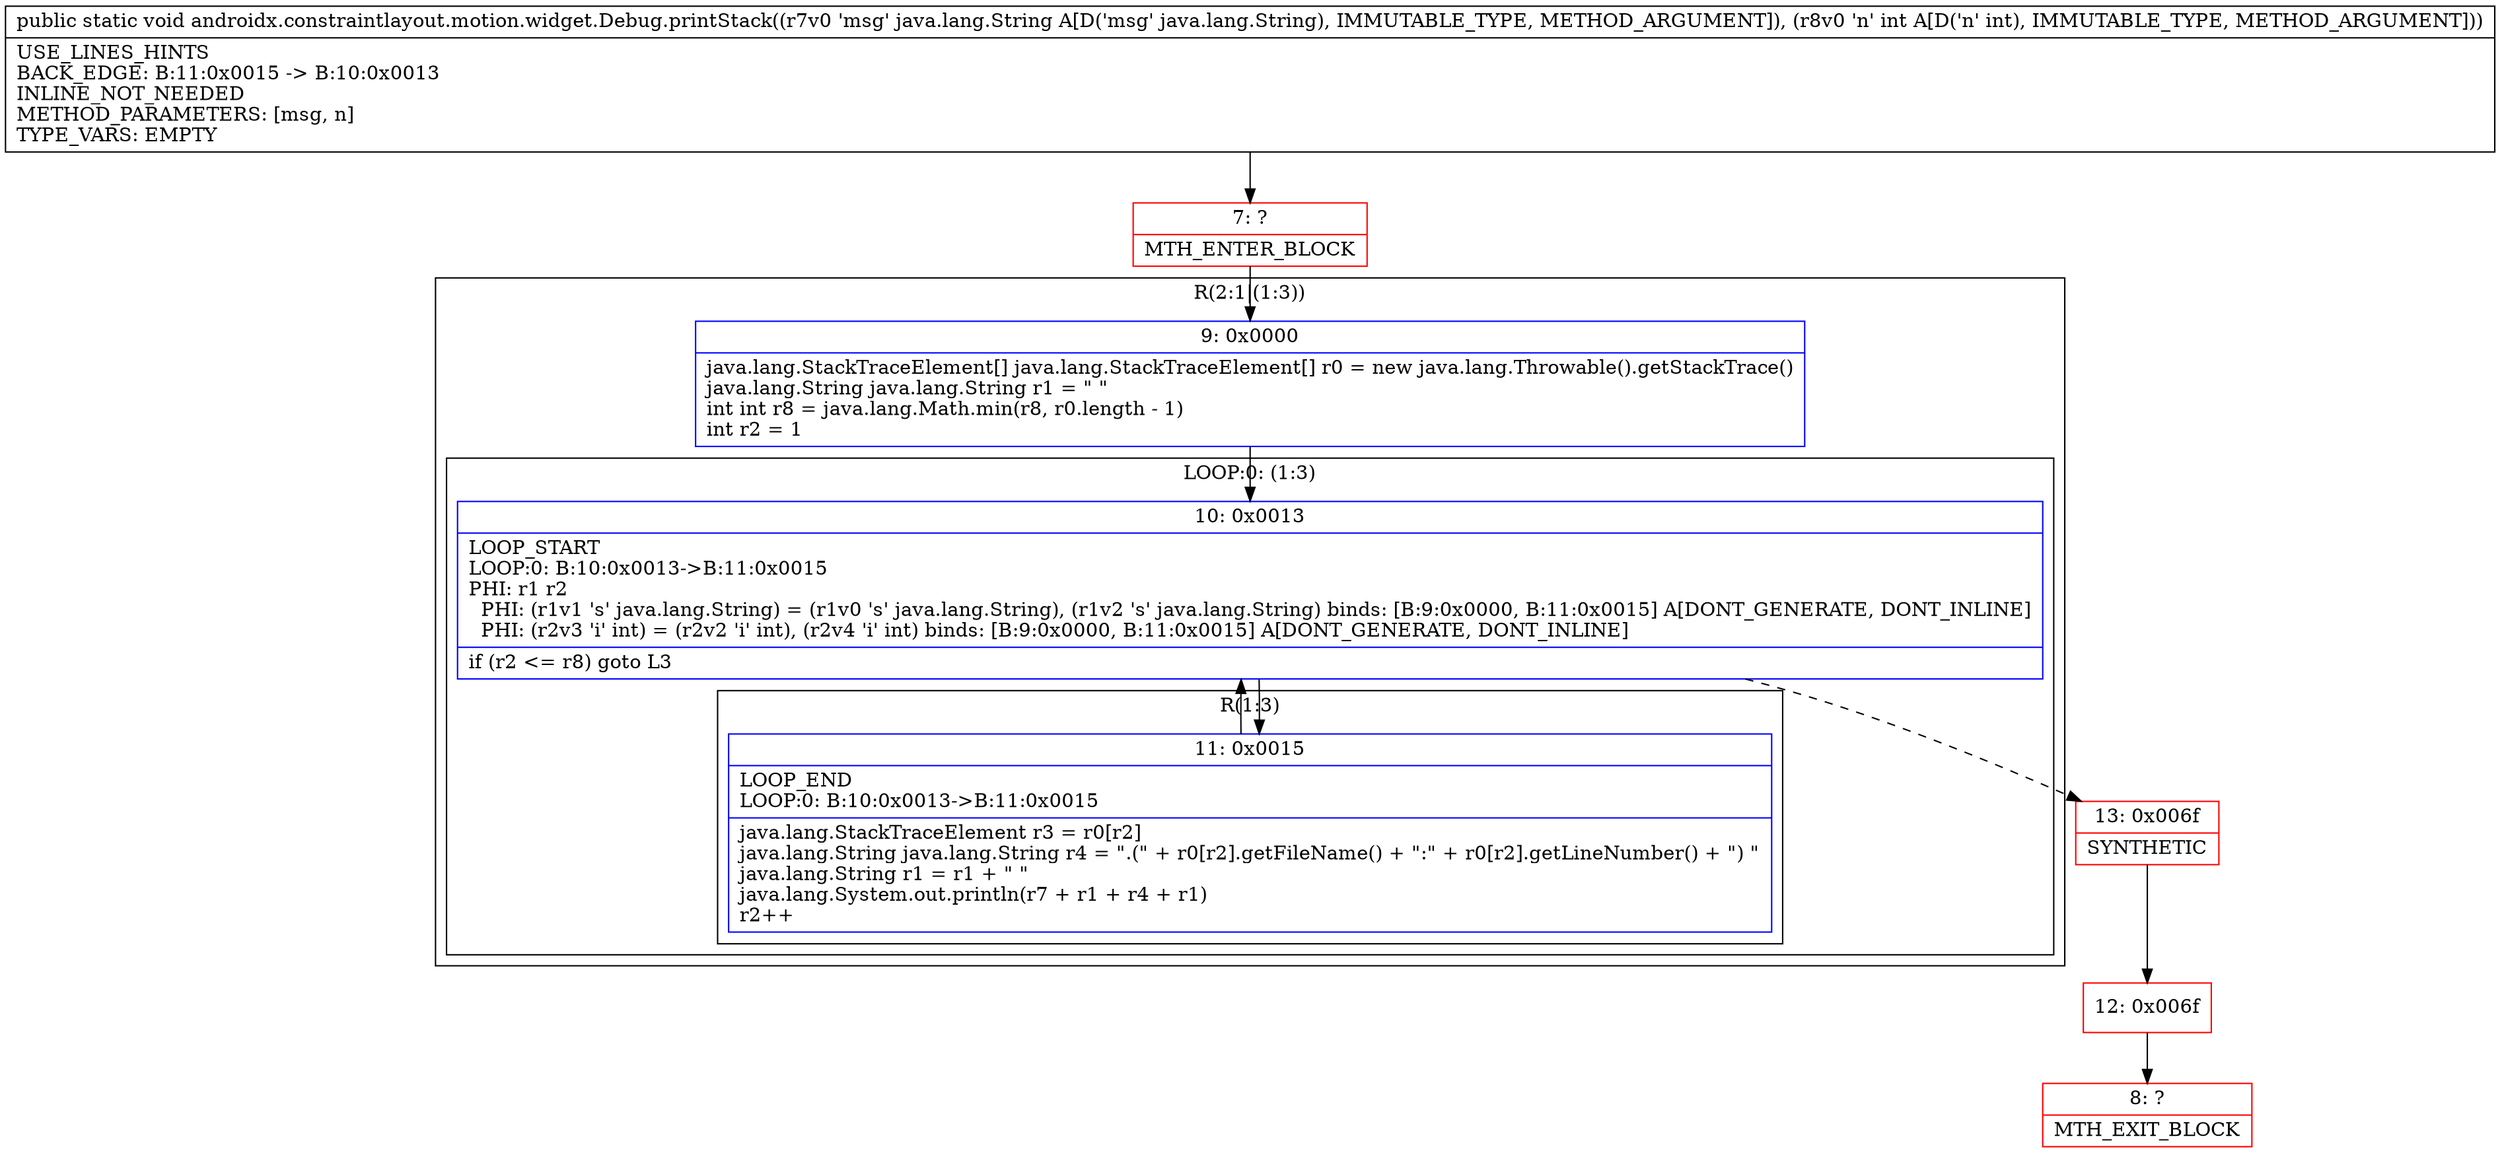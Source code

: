 digraph "CFG forandroidx.constraintlayout.motion.widget.Debug.printStack(Ljava\/lang\/String;I)V" {
subgraph cluster_Region_2014424275 {
label = "R(2:1|(1:3))";
node [shape=record,color=blue];
Node_9 [shape=record,label="{9\:\ 0x0000|java.lang.StackTraceElement[] java.lang.StackTraceElement[] r0 = new java.lang.Throwable().getStackTrace()\ljava.lang.String java.lang.String r1 = \" \"\lint int r8 = java.lang.Math.min(r8, r0.length \- 1)\lint r2 = 1\l}"];
subgraph cluster_LoopRegion_655630268 {
label = "LOOP:0: (1:3)";
node [shape=record,color=blue];
Node_10 [shape=record,label="{10\:\ 0x0013|LOOP_START\lLOOP:0: B:10:0x0013\-\>B:11:0x0015\lPHI: r1 r2 \l  PHI: (r1v1 's' java.lang.String) = (r1v0 's' java.lang.String), (r1v2 's' java.lang.String) binds: [B:9:0x0000, B:11:0x0015] A[DONT_GENERATE, DONT_INLINE]\l  PHI: (r2v3 'i' int) = (r2v2 'i' int), (r2v4 'i' int) binds: [B:9:0x0000, B:11:0x0015] A[DONT_GENERATE, DONT_INLINE]\l|if (r2 \<= r8) goto L3\l}"];
subgraph cluster_Region_596949360 {
label = "R(1:3)";
node [shape=record,color=blue];
Node_11 [shape=record,label="{11\:\ 0x0015|LOOP_END\lLOOP:0: B:10:0x0013\-\>B:11:0x0015\l|java.lang.StackTraceElement r3 = r0[r2]\ljava.lang.String java.lang.String r4 = \".(\" + r0[r2].getFileName() + \":\" + r0[r2].getLineNumber() + \") \"\ljava.lang.String r1 = r1 + \" \"\ljava.lang.System.out.println(r7 + r1 + r4 + r1)\lr2++\l}"];
}
}
}
Node_7 [shape=record,color=red,label="{7\:\ ?|MTH_ENTER_BLOCK\l}"];
Node_13 [shape=record,color=red,label="{13\:\ 0x006f|SYNTHETIC\l}"];
Node_12 [shape=record,color=red,label="{12\:\ 0x006f}"];
Node_8 [shape=record,color=red,label="{8\:\ ?|MTH_EXIT_BLOCK\l}"];
MethodNode[shape=record,label="{public static void androidx.constraintlayout.motion.widget.Debug.printStack((r7v0 'msg' java.lang.String A[D('msg' java.lang.String), IMMUTABLE_TYPE, METHOD_ARGUMENT]), (r8v0 'n' int A[D('n' int), IMMUTABLE_TYPE, METHOD_ARGUMENT]))  | USE_LINES_HINTS\lBACK_EDGE: B:11:0x0015 \-\> B:10:0x0013\lINLINE_NOT_NEEDED\lMETHOD_PARAMETERS: [msg, n]\lTYPE_VARS: EMPTY\l}"];
MethodNode -> Node_7;Node_9 -> Node_10;
Node_10 -> Node_11;
Node_10 -> Node_13[style=dashed];
Node_11 -> Node_10;
Node_7 -> Node_9;
Node_13 -> Node_12;
Node_12 -> Node_8;
}

